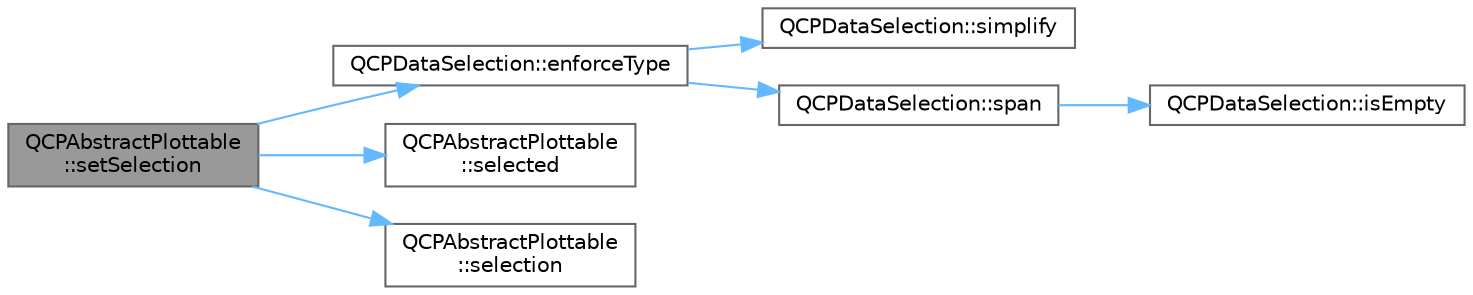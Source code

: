 digraph "QCPAbstractPlottable::setSelection"
{
 // LATEX_PDF_SIZE
  bgcolor="transparent";
  edge [fontname=Helvetica,fontsize=10,labelfontname=Helvetica,labelfontsize=10];
  node [fontname=Helvetica,fontsize=10,shape=box,height=0.2,width=0.4];
  rankdir="LR";
  Node1 [label="QCPAbstractPlottable\l::setSelection",height=0.2,width=0.4,color="gray40", fillcolor="grey60", style="filled", fontcolor="black",tooltip=" "];
  Node1 -> Node2 [color="steelblue1",style="solid"];
  Node2 [label="QCPDataSelection::enforceType",height=0.2,width=0.4,color="grey40", fillcolor="white", style="filled",URL="$class_q_c_p_data_selection.html#a17b84d852911531d229f4a76aa239a75",tooltip=" "];
  Node2 -> Node3 [color="steelblue1",style="solid"];
  Node3 [label="QCPDataSelection::simplify",height=0.2,width=0.4,color="grey40", fillcolor="white", style="filled",URL="$class_q_c_p_data_selection.html#a4a2fbad1a6e4d1dd26fdfdf88956f2a4",tooltip=" "];
  Node2 -> Node4 [color="steelblue1",style="solid"];
  Node4 [label="QCPDataSelection::span",height=0.2,width=0.4,color="grey40", fillcolor="white", style="filled",URL="$class_q_c_p_data_selection.html#a890f9291e0b7f065747040de5d68ff7d",tooltip=" "];
  Node4 -> Node5 [color="steelblue1",style="solid"];
  Node5 [label="QCPDataSelection::isEmpty",height=0.2,width=0.4,color="grey40", fillcolor="white", style="filled",URL="$class_q_c_p_data_selection.html#a7f7526b475998dc0c3d6c376b24736c9",tooltip=" "];
  Node1 -> Node6 [color="steelblue1",style="solid"];
  Node6 [label="QCPAbstractPlottable\l::selected",height=0.2,width=0.4,color="grey40", fillcolor="white", style="filled",URL="$class_q_c_p_abstract_plottable.html#a0b3b514474fe93354fc74cfc144184b4",tooltip=" "];
  Node1 -> Node7 [color="steelblue1",style="solid"];
  Node7 [label="QCPAbstractPlottable\l::selection",height=0.2,width=0.4,color="grey40", fillcolor="white", style="filled",URL="$class_q_c_p_abstract_plottable.html#a040bf09f41d456284cfd39cc37aa068f",tooltip=" "];
}
